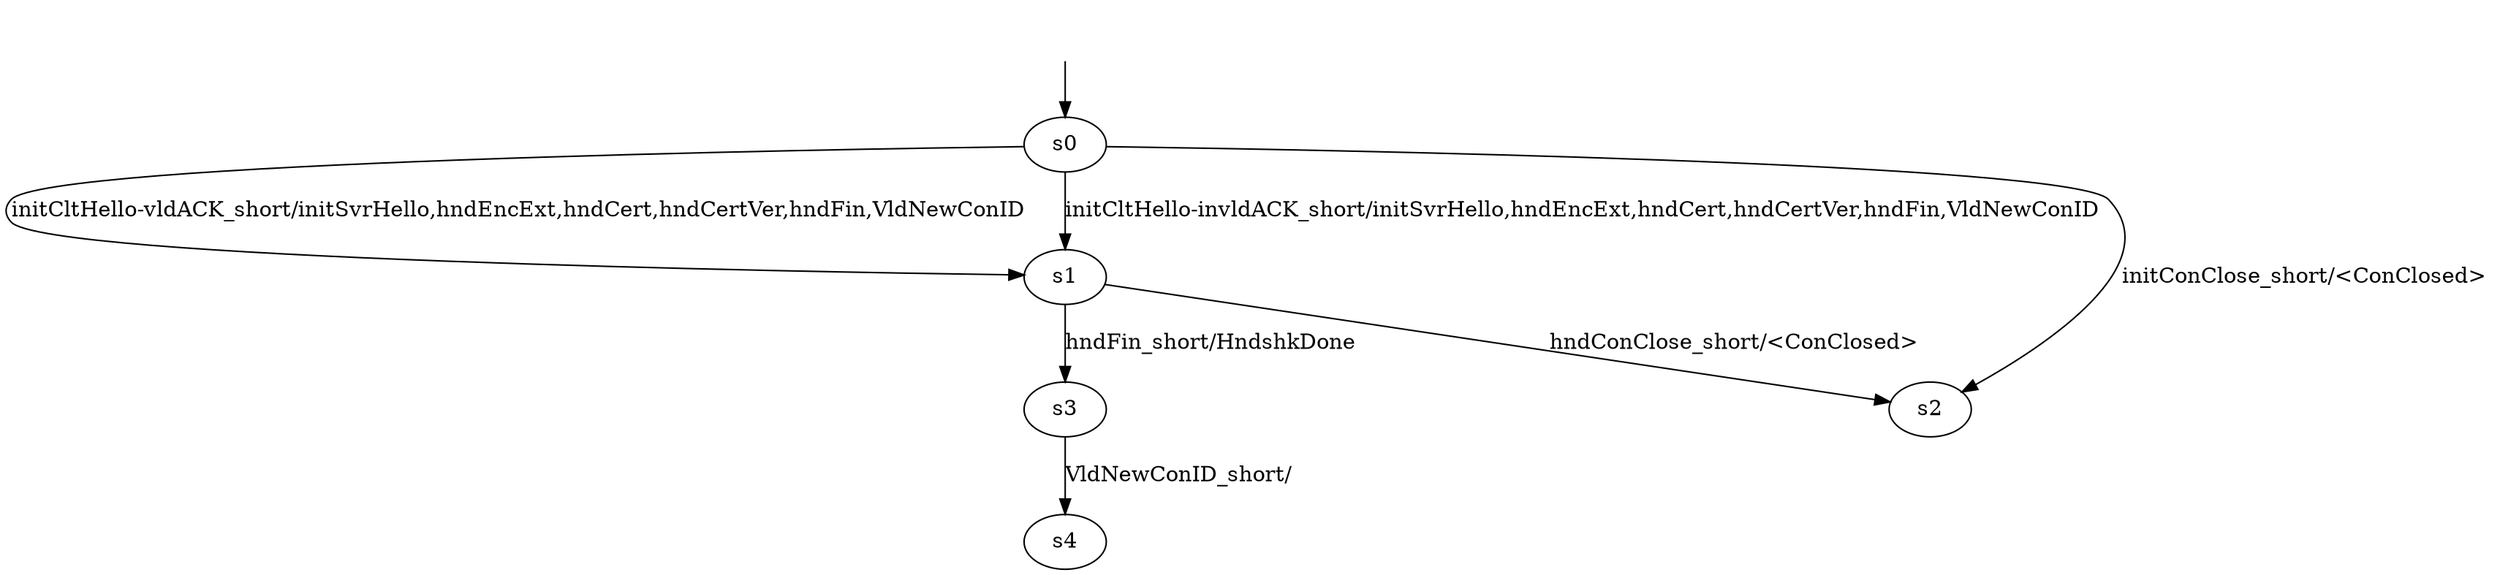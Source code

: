 digraph "quinnModels/quinn-B-s-0/learnedModel" {
s0 [label=s0];
s1 [label=s1];
s2 [label=s2];
s3 [label=s3];
s4 [label=s4];
s0 -> s2  [label="initConClose_short/<ConClosed> "];
s0 -> s1  [label="initCltHello-vldACK_short/initSvrHello,hndEncExt,hndCert,hndCertVer,hndFin,VldNewConID "];
s0 -> s1  [label="initCltHello-invldACK_short/initSvrHello,hndEncExt,hndCert,hndCertVer,hndFin,VldNewConID "];
s1 -> s3  [label="hndFin_short/HndshkDone "];
s1 -> s2  [label="hndConClose_short/<ConClosed> "];
s3 -> s4  [label="VldNewConID_short/ "];
__start0 [label="", shape=none];
__start0 -> s0  [label=""];
}

